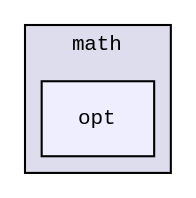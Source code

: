 digraph "src/math/opt" {
  compound=true
  node [ fontsize="10", fontname="CourierNew"];
  edge [ labelfontsize="10", labelfontname="CourierNew"];
  subgraph clusterdir_ae9a93452e2a84339148a16bcf2eb561 {
    graph [ bgcolor="#ddddee", pencolor="black", label="math" fontname="CourierNew", fontsize="10", URL="dir_ae9a93452e2a84339148a16bcf2eb561.html"]
  dir_089757ba6294f46adcbc5cf7144f2ba0 [shape=box, label="opt", style="filled", fillcolor="#eeeeff", pencolor="black", URL="dir_089757ba6294f46adcbc5cf7144f2ba0.html"];
  }
}
